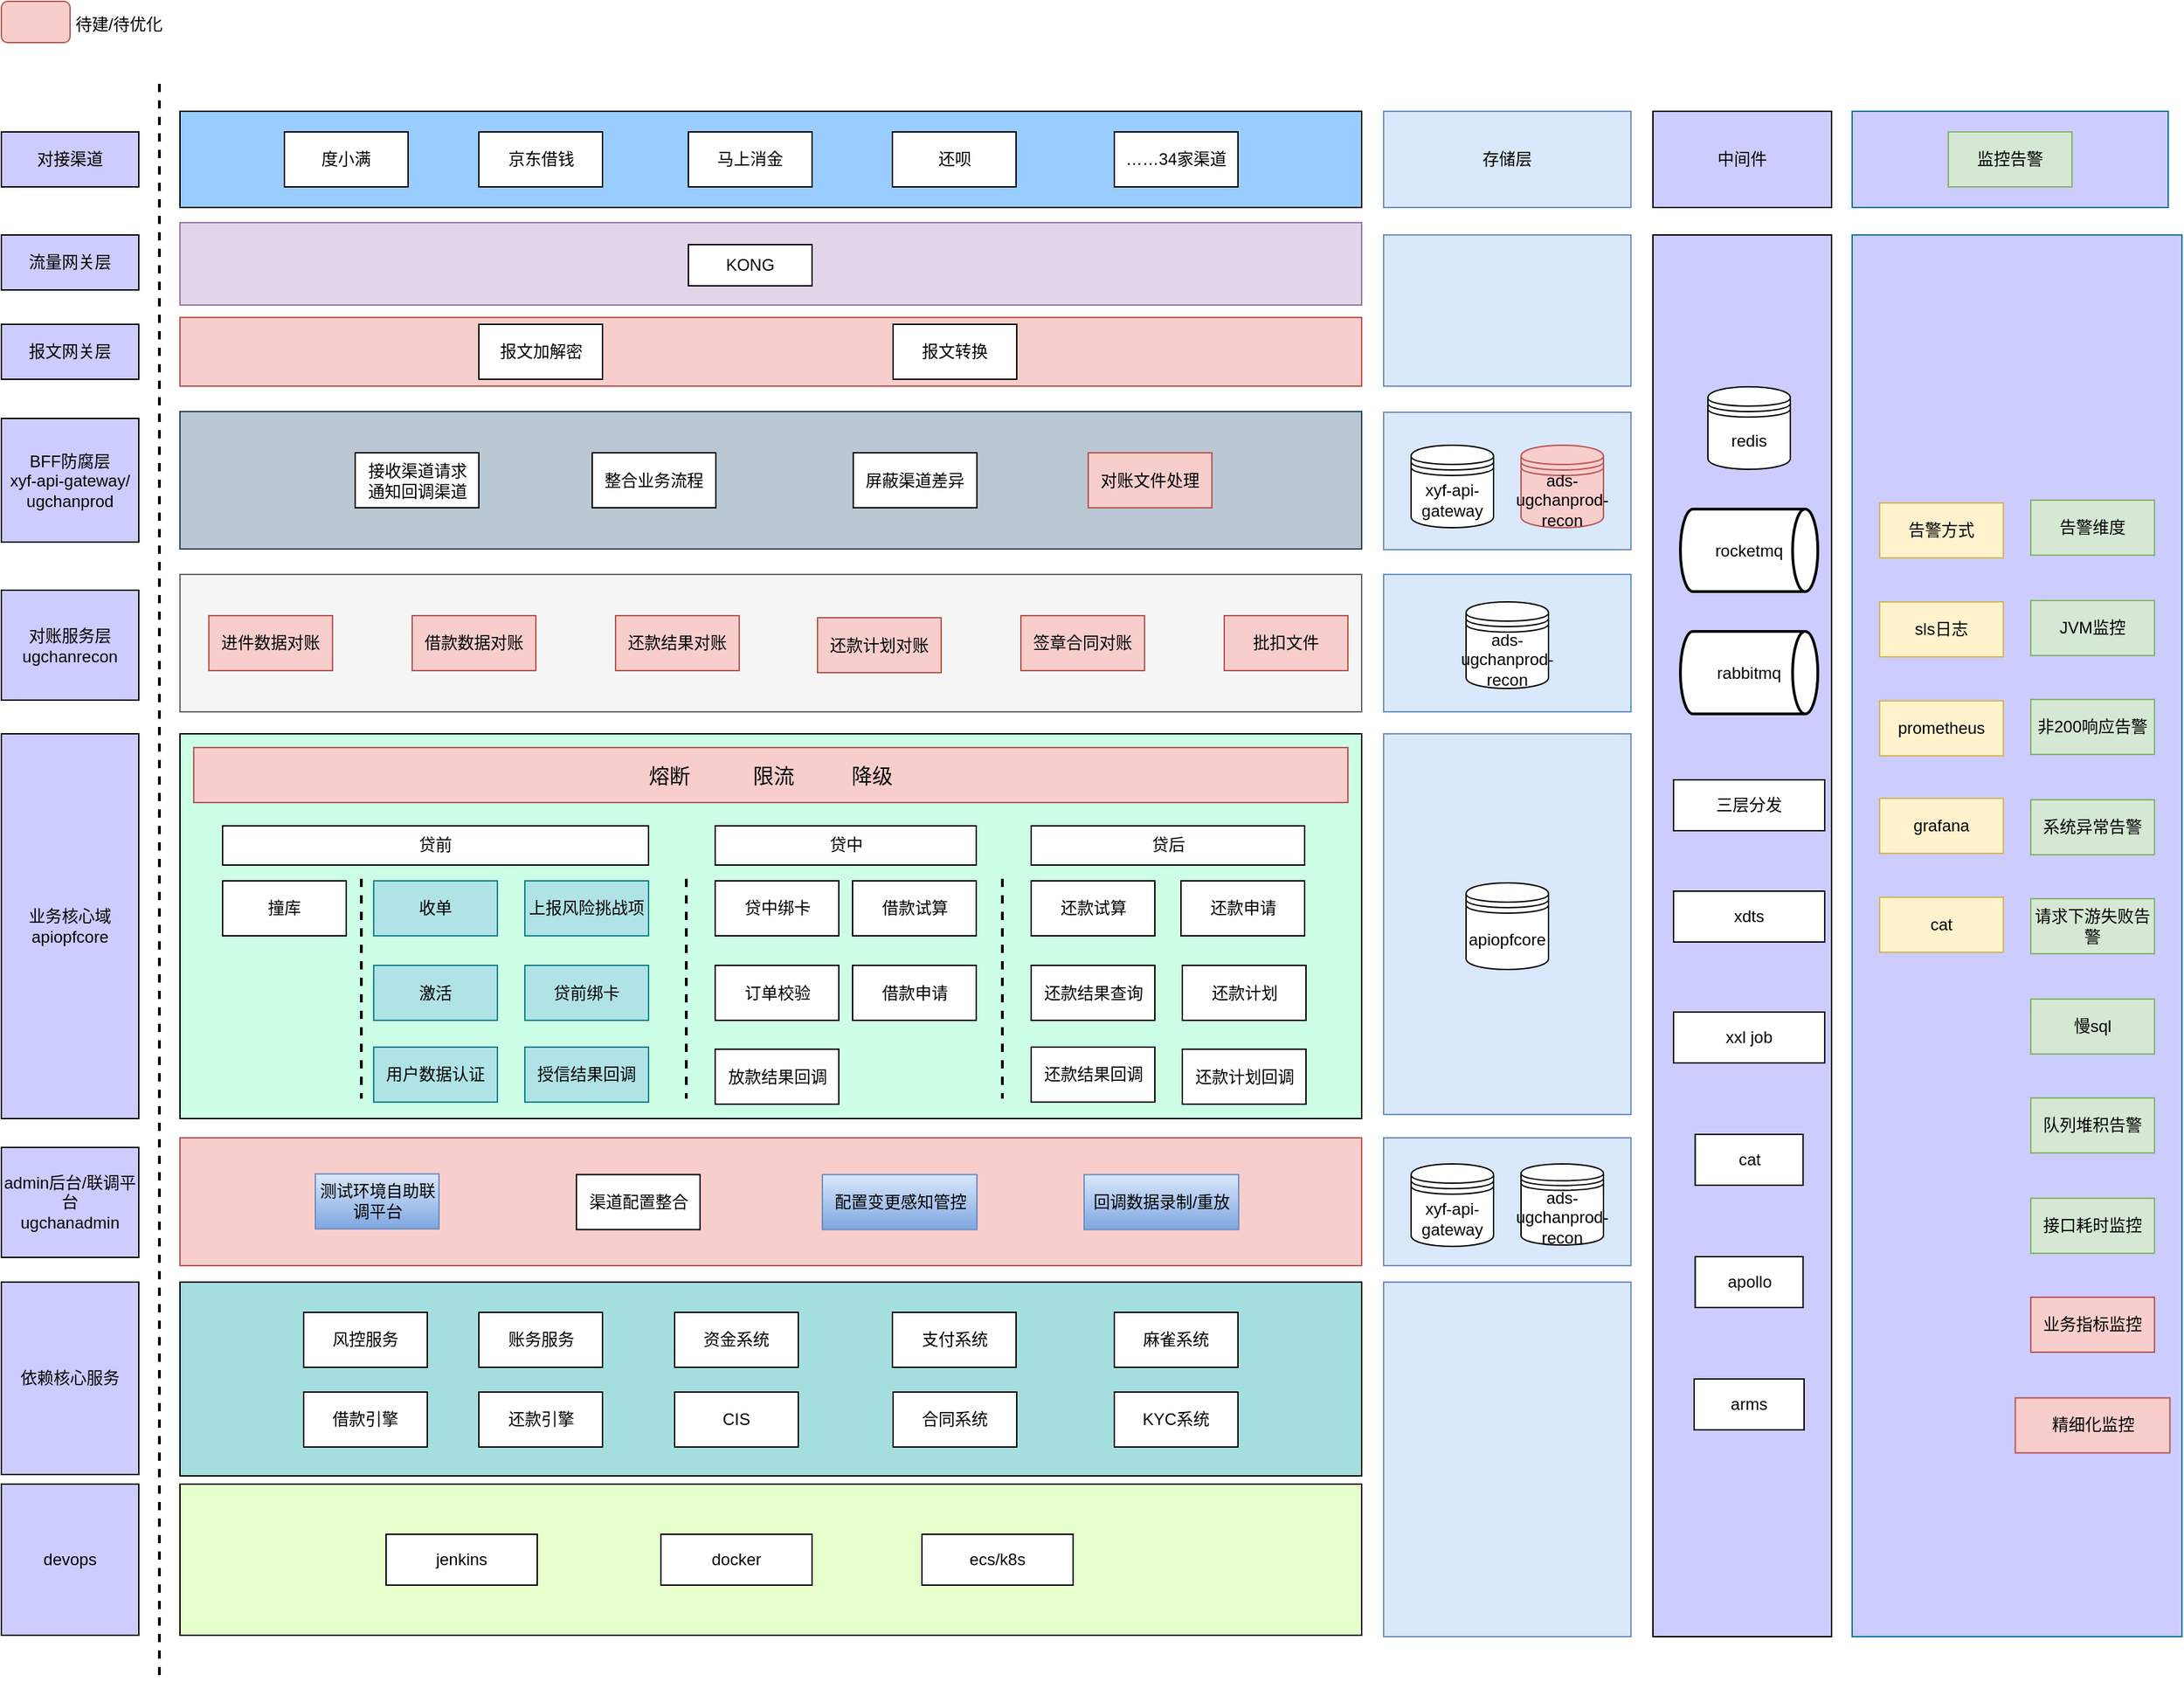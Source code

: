 <mxfile version="24.8.4">
  <diagram name="第 1 页" id="qSHZ132XhwIVSCJFN-Bp">
    <mxGraphModel dx="2584" dy="1087" grid="1" gridSize="10" guides="1" tooltips="1" connect="1" arrows="1" fold="1" page="1" pageScale="1" pageWidth="827" pageHeight="1169" math="0" shadow="0">
      <root>
        <mxCell id="0" />
        <mxCell id="1" parent="0" />
        <mxCell id="1Qo5zKgvzGwFc_g5c8-L-2" value="" style="rounded=0;whiteSpace=wrap;html=1;fillColor=#99CCFF;" parent="1" vertex="1">
          <mxGeometry x="-150" y="300" width="860" height="70" as="geometry" />
        </mxCell>
        <mxCell id="1Qo5zKgvzGwFc_g5c8-L-3" value="度小满" style="rounded=0;whiteSpace=wrap;html=1;" parent="1" vertex="1">
          <mxGeometry x="-74" y="315" width="90" height="40" as="geometry" />
        </mxCell>
        <mxCell id="1Qo5zKgvzGwFc_g5c8-L-4" value="京东借钱" style="rounded=0;whiteSpace=wrap;html=1;" parent="1" vertex="1">
          <mxGeometry x="67.5" y="315" width="90" height="40" as="geometry" />
        </mxCell>
        <mxCell id="1Qo5zKgvzGwFc_g5c8-L-6" value="" style="endArrow=none;dashed=1;html=1;rounded=0;strokeWidth=2;" parent="1" edge="1">
          <mxGeometry width="50" height="50" relative="1" as="geometry">
            <mxPoint x="-165" y="280" as="sourcePoint" />
            <mxPoint x="-165" y="1440" as="targetPoint" />
          </mxGeometry>
        </mxCell>
        <mxCell id="1Qo5zKgvzGwFc_g5c8-L-7" value="BFF防腐层 &lt;br&gt;xyf-api-gateway/&lt;div&gt;ugchanprod&lt;/div&gt;" style="rounded=0;whiteSpace=wrap;html=1;fillColor=#CCCCFF;" parent="1" vertex="1">
          <mxGeometry x="-280" y="523.5" width="100" height="90" as="geometry" />
        </mxCell>
        <mxCell id="1Qo5zKgvzGwFc_g5c8-L-8" value="" style="rounded=0;whiteSpace=wrap;html=1;fillColor=#bac8d3;strokeColor=#23445d;" parent="1" vertex="1">
          <mxGeometry x="-150" y="518.5" width="860" height="100" as="geometry" />
        </mxCell>
        <mxCell id="1Qo5zKgvzGwFc_g5c8-L-10" value="&lt;div&gt;业务核心域&lt;/div&gt;apiopfcore" style="rounded=0;whiteSpace=wrap;html=1;fillColor=#CCCCFF;" parent="1" vertex="1">
          <mxGeometry x="-280" y="753" width="100" height="280" as="geometry" />
        </mxCell>
        <mxCell id="1Qo5zKgvzGwFc_g5c8-L-11" value="" style="rounded=0;whiteSpace=wrap;html=1;fillColor=#CCCCFF;strokeColor=#10739e;" parent="1" vertex="1">
          <mxGeometry x="1067" y="300" width="230" height="70" as="geometry" />
        </mxCell>
        <mxCell id="1Qo5zKgvzGwFc_g5c8-L-12" value="监控告警" style="rounded=0;whiteSpace=wrap;html=1;fillColor=#d5e8d4;strokeColor=#82b366;" parent="1" vertex="1">
          <mxGeometry x="1137" y="315" width="90" height="40" as="geometry" />
        </mxCell>
        <mxCell id="1Qo5zKgvzGwFc_g5c8-L-13" value="" style="rounded=0;whiteSpace=wrap;html=1;fillColor=#CCFFE6;" parent="1" vertex="1">
          <mxGeometry x="-150" y="753" width="860" height="280" as="geometry" />
        </mxCell>
        <mxCell id="1Qo5zKgvzGwFc_g5c8-L-14" value="" style="rounded=0;whiteSpace=wrap;html=1;fillColor=#CCCCFF;strokeColor=#10739e;" parent="1" vertex="1">
          <mxGeometry x="1067" y="390" width="240" height="1020" as="geometry" />
        </mxCell>
        <mxCell id="1Qo5zKgvzGwFc_g5c8-L-15" value="收单" style="rounded=0;whiteSpace=wrap;html=1;fillColor=#b0e3e6;strokeColor=#0e8088;" parent="1" vertex="1">
          <mxGeometry x="-9" y="860" width="90" height="40" as="geometry" />
        </mxCell>
        <mxCell id="1Qo5zKgvzGwFc_g5c8-L-16" value="上报风险挑战项" style="rounded=0;whiteSpace=wrap;html=1;fillColor=#b0e3e6;strokeColor=#0e8088;" parent="1" vertex="1">
          <mxGeometry x="101" y="860" width="90" height="40" as="geometry" />
        </mxCell>
        <mxCell id="1Qo5zKgvzGwFc_g5c8-L-17" value="激活" style="rounded=0;whiteSpace=wrap;html=1;fillColor=#b0e3e6;strokeColor=#0e8088;" parent="1" vertex="1">
          <mxGeometry x="-9" y="921.5" width="90" height="40" as="geometry" />
        </mxCell>
        <mxCell id="1Qo5zKgvzGwFc_g5c8-L-18" value="贷前绑卡" style="rounded=0;whiteSpace=wrap;html=1;fillColor=#b0e3e6;strokeColor=#0e8088;" parent="1" vertex="1">
          <mxGeometry x="101" y="921.5" width="90" height="40" as="geometry" />
        </mxCell>
        <mxCell id="1Qo5zKgvzGwFc_g5c8-L-19" value="sls日志" style="rounded=0;whiteSpace=wrap;html=1;fillColor=#fff2cc;strokeColor=#d6b656;" parent="1" vertex="1">
          <mxGeometry x="1087" y="657" width="90" height="40" as="geometry" />
        </mxCell>
        <mxCell id="1Qo5zKgvzGwFc_g5c8-L-20" value="非200响应告警" style="rounded=0;whiteSpace=wrap;html=1;fillColor=#d5e8d4;strokeColor=#82b366;" parent="1" vertex="1">
          <mxGeometry x="1197" y="728" width="90" height="40" as="geometry" />
        </mxCell>
        <mxCell id="1Qo5zKgvzGwFc_g5c8-L-21" value="请求下游失败告警" style="rounded=0;whiteSpace=wrap;html=1;fillColor=#d5e8d4;strokeColor=#82b366;" parent="1" vertex="1">
          <mxGeometry x="1197" y="873" width="90" height="40" as="geometry" />
        </mxCell>
        <mxCell id="1Qo5zKgvzGwFc_g5c8-L-22" value="prometheus" style="rounded=0;whiteSpace=wrap;html=1;fillColor=#fff2cc;strokeColor=#d6b656;" parent="1" vertex="1">
          <mxGeometry x="1087" y="729" width="90" height="40" as="geometry" />
        </mxCell>
        <mxCell id="1Qo5zKgvzGwFc_g5c8-L-23" value="grafana" style="rounded=0;whiteSpace=wrap;html=1;fillColor=#fff2cc;strokeColor=#d6b656;" parent="1" vertex="1">
          <mxGeometry x="1087" y="800" width="90" height="40" as="geometry" />
        </mxCell>
        <mxCell id="1Qo5zKgvzGwFc_g5c8-L-24" value="cat" style="rounded=0;whiteSpace=wrap;html=1;fillColor=#fff2cc;strokeColor=#d6b656;" parent="1" vertex="1">
          <mxGeometry x="1087" y="872" width="90" height="40" as="geometry" />
        </mxCell>
        <mxCell id="1Qo5zKgvzGwFc_g5c8-L-25" value="慢sql" style="rounded=0;whiteSpace=wrap;html=1;fillColor=#d5e8d4;strokeColor=#82b366;" parent="1" vertex="1">
          <mxGeometry x="1197" y="946" width="90" height="40" as="geometry" />
        </mxCell>
        <mxCell id="1Qo5zKgvzGwFc_g5c8-L-26" value="队列堆积告警" style="rounded=0;whiteSpace=wrap;html=1;fillColor=#d5e8d4;strokeColor=#82b366;" parent="1" vertex="1">
          <mxGeometry x="1197" y="1018" width="90" height="40" as="geometry" />
        </mxCell>
        <mxCell id="1Qo5zKgvzGwFc_g5c8-L-27" value="中间件" style="rounded=0;whiteSpace=wrap;html=1;fillColor=#CCCCFF;" parent="1" vertex="1">
          <mxGeometry x="922" y="300" width="130" height="70" as="geometry" />
        </mxCell>
        <mxCell id="1Qo5zKgvzGwFc_g5c8-L-29" value="" style="rounded=0;whiteSpace=wrap;html=1;fillColor=#CCCCFF;" parent="1" vertex="1">
          <mxGeometry x="922" y="390" width="130" height="1020" as="geometry" />
        </mxCell>
        <mxCell id="1Qo5zKgvzGwFc_g5c8-L-30" value="依赖核心服务" style="rounded=0;whiteSpace=wrap;html=1;fillColor=#CCCCFF;" parent="1" vertex="1">
          <mxGeometry x="-280" y="1152" width="100" height="140" as="geometry" />
        </mxCell>
        <mxCell id="1Qo5zKgvzGwFc_g5c8-L-31" value="" style="rounded=0;whiteSpace=wrap;html=1;fillColor=#A5DEDF;" parent="1" vertex="1">
          <mxGeometry x="-150" y="1152" width="860" height="141" as="geometry" />
        </mxCell>
        <mxCell id="1Qo5zKgvzGwFc_g5c8-L-34" value="devops" style="rounded=0;whiteSpace=wrap;html=1;fillColor=#CCCCFF;" parent="1" vertex="1">
          <mxGeometry x="-280" y="1299" width="100" height="110" as="geometry" />
        </mxCell>
        <mxCell id="1Qo5zKgvzGwFc_g5c8-L-35" value="" style="rounded=0;whiteSpace=wrap;html=1;fillColor=#E6FFCC;" parent="1" vertex="1">
          <mxGeometry x="-150" y="1299" width="860" height="110" as="geometry" />
        </mxCell>
        <mxCell id="1Qo5zKgvzGwFc_g5c8-L-36" value="jenkins" style="rounded=0;whiteSpace=wrap;html=1;" parent="1" vertex="1">
          <mxGeometry y="1335.5" width="110" height="37" as="geometry" />
        </mxCell>
        <mxCell id="1Qo5zKgvzGwFc_g5c8-L-37" value="ecs/k8s" style="rounded=0;whiteSpace=wrap;html=1;" parent="1" vertex="1">
          <mxGeometry x="390" y="1335.5" width="110" height="37" as="geometry" />
        </mxCell>
        <mxCell id="1Qo5zKgvzGwFc_g5c8-L-38" value="贷中绑卡" style="rounded=0;whiteSpace=wrap;html=1;" parent="1" vertex="1">
          <mxGeometry x="239.5" y="860" width="90" height="40" as="geometry" />
        </mxCell>
        <mxCell id="1Qo5zKgvzGwFc_g5c8-L-39" value="接口耗时监控" style="rounded=0;whiteSpace=wrap;html=1;fillColor=#d5e8d4;strokeColor=#82b366;" parent="1" vertex="1">
          <mxGeometry x="1197" y="1091" width="90" height="40" as="geometry" />
        </mxCell>
        <mxCell id="1Qo5zKgvzGwFc_g5c8-L-40" value="系统异常告警" style="rounded=0;whiteSpace=wrap;html=1;fillColor=#d5e8d4;strokeColor=#82b366;" parent="1" vertex="1">
          <mxGeometry x="1197" y="801" width="90" height="40" as="geometry" />
        </mxCell>
        <mxCell id="1Qo5zKgvzGwFc_g5c8-L-41" value="redis" style="shape=datastore;whiteSpace=wrap;html=1;" parent="1" vertex="1">
          <mxGeometry x="962" y="500.5" width="60" height="60" as="geometry" />
        </mxCell>
        <mxCell id="1Qo5zKgvzGwFc_g5c8-L-42" value="风控服务" style="rounded=0;whiteSpace=wrap;html=1;" parent="1" vertex="1">
          <mxGeometry x="-60" y="1174" width="90" height="40" as="geometry" />
        </mxCell>
        <mxCell id="1Qo5zKgvzGwFc_g5c8-L-43" value="资金系统" style="rounded=0;whiteSpace=wrap;html=1;" parent="1" vertex="1">
          <mxGeometry x="210" y="1174" width="90" height="40" as="geometry" />
        </mxCell>
        <mxCell id="1Qo5zKgvzGwFc_g5c8-L-44" value="支付系统" style="rounded=0;whiteSpace=wrap;html=1;" parent="1" vertex="1">
          <mxGeometry x="368.5" y="1174" width="90" height="40" as="geometry" />
        </mxCell>
        <mxCell id="1Qo5zKgvzGwFc_g5c8-L-45" value="麻雀系统" style="rounded=0;whiteSpace=wrap;html=1;" parent="1" vertex="1">
          <mxGeometry x="530" y="1174" width="90" height="40" as="geometry" />
        </mxCell>
        <mxCell id="1Qo5zKgvzGwFc_g5c8-L-46" value="借款引擎" style="rounded=0;whiteSpace=wrap;html=1;" parent="1" vertex="1">
          <mxGeometry x="-60" y="1232" width="90" height="40" as="geometry" />
        </mxCell>
        <mxCell id="1Qo5zKgvzGwFc_g5c8-L-47" value="账务服务" style="rounded=0;whiteSpace=wrap;html=1;" parent="1" vertex="1">
          <mxGeometry x="67.5" y="1174" width="90" height="40" as="geometry" />
        </mxCell>
        <mxCell id="1Qo5zKgvzGwFc_g5c8-L-48" value="还款引擎" style="rounded=0;whiteSpace=wrap;html=1;" parent="1" vertex="1">
          <mxGeometry x="67.5" y="1232" width="90" height="40" as="geometry" />
        </mxCell>
        <mxCell id="1Qo5zKgvzGwFc_g5c8-L-49" value="业务指标监控" style="rounded=0;whiteSpace=wrap;html=1;fillColor=#f8cecc;strokeColor=#b85450;" parent="1" vertex="1">
          <mxGeometry x="1197" y="1163" width="90" height="40" as="geometry" />
        </mxCell>
        <mxCell id="1Qo5zKgvzGwFc_g5c8-L-50" value="JVM监控" style="rounded=0;whiteSpace=wrap;html=1;fillColor=#d5e8d4;strokeColor=#82b366;" parent="1" vertex="1">
          <mxGeometry x="1197" y="656" width="90" height="40" as="geometry" />
        </mxCell>
        <mxCell id="1Qo5zKgvzGwFc_g5c8-L-51" value="对接渠道" style="rounded=0;whiteSpace=wrap;html=1;fillColor=#CCCCFF;" parent="1" vertex="1">
          <mxGeometry x="-280" y="315" width="100" height="40" as="geometry" />
        </mxCell>
        <mxCell id="1Qo5zKgvzGwFc_g5c8-L-52" value="告警方式" style="rounded=0;whiteSpace=wrap;html=1;fillColor=#fff2cc;strokeColor=#d6b656;" parent="1" vertex="1">
          <mxGeometry x="1087" y="585" width="90" height="40" as="geometry" />
        </mxCell>
        <mxCell id="1Qo5zKgvzGwFc_g5c8-L-53" value="告警维度" style="rounded=0;whiteSpace=wrap;html=1;fillColor=#d5e8d4;strokeColor=#82b366;" parent="1" vertex="1">
          <mxGeometry x="1197" y="583" width="90" height="40" as="geometry" />
        </mxCell>
        <mxCell id="1Qo5zKgvzGwFc_g5c8-L-54" value="马上消金" style="rounded=0;whiteSpace=wrap;html=1;" parent="1" vertex="1">
          <mxGeometry x="220" y="315" width="90" height="40" as="geometry" />
        </mxCell>
        <mxCell id="1Qo5zKgvzGwFc_g5c8-L-55" value="……34家渠道" style="rounded=0;whiteSpace=wrap;html=1;" parent="1" vertex="1">
          <mxGeometry x="530" y="315" width="90" height="40" as="geometry" />
        </mxCell>
        <mxCell id="1Qo5zKgvzGwFc_g5c8-L-56" value="接收渠道请求&lt;br&gt;通知回调渠道" style="rounded=0;whiteSpace=wrap;html=1;" parent="1" vertex="1">
          <mxGeometry x="-22.5" y="548.5" width="90" height="40" as="geometry" />
        </mxCell>
        <mxCell id="1Qo5zKgvzGwFc_g5c8-L-57" value="整合业务流程" style="rounded=0;whiteSpace=wrap;html=1;" parent="1" vertex="1">
          <mxGeometry x="150" y="548.5" width="90" height="40" as="geometry" />
        </mxCell>
        <mxCell id="1Qo5zKgvzGwFc_g5c8-L-58" value="屏蔽渠道差异" style="rounded=0;whiteSpace=wrap;html=1;" parent="1" vertex="1">
          <mxGeometry x="340" y="548.5" width="90" height="40" as="geometry" />
        </mxCell>
        <mxCell id="1Qo5zKgvzGwFc_g5c8-L-59" value="对账文件处理" style="rounded=0;whiteSpace=wrap;html=1;fillColor=#f8cecc;strokeColor=#b85450;" parent="1" vertex="1">
          <mxGeometry x="511" y="548.5" width="90" height="40" as="geometry" />
        </mxCell>
        <mxCell id="1Qo5zKgvzGwFc_g5c8-L-60" value="xxl job" style="rounded=0;whiteSpace=wrap;html=1;" parent="1" vertex="1">
          <mxGeometry x="937" y="955.5" width="110" height="37" as="geometry" />
        </mxCell>
        <mxCell id="1Qo5zKgvzGwFc_g5c8-L-61" value="rocketmq" style="strokeWidth=2;html=1;shape=mxgraph.flowchart.direct_data;whiteSpace=wrap;" parent="1" vertex="1">
          <mxGeometry x="942" y="589.5" width="100" height="60" as="geometry" />
        </mxCell>
        <mxCell id="1Qo5zKgvzGwFc_g5c8-L-62" value="CIS" style="rounded=0;whiteSpace=wrap;html=1;" parent="1" vertex="1">
          <mxGeometry x="210" y="1232" width="90" height="40" as="geometry" />
        </mxCell>
        <mxCell id="1Qo5zKgvzGwFc_g5c8-L-63" value="合同系统" style="rounded=0;whiteSpace=wrap;html=1;" parent="1" vertex="1">
          <mxGeometry x="369" y="1232" width="90" height="40" as="geometry" />
        </mxCell>
        <mxCell id="1Qo5zKgvzGwFc_g5c8-L-64" value="KYC系统" style="rounded=0;whiteSpace=wrap;html=1;" parent="1" vertex="1">
          <mxGeometry x="530" y="1232" width="90" height="40" as="geometry" />
        </mxCell>
        <mxCell id="1Qo5zKgvzGwFc_g5c8-L-65" value="订单校验" style="rounded=0;whiteSpace=wrap;html=1;" parent="1" vertex="1">
          <mxGeometry x="239.5" y="921.5" width="90" height="40" as="geometry" />
        </mxCell>
        <mxCell id="1Qo5zKgvzGwFc_g5c8-L-66" value="借款试算" style="rounded=0;whiteSpace=wrap;html=1;" parent="1" vertex="1">
          <mxGeometry x="339.5" y="860" width="90" height="40" as="geometry" />
        </mxCell>
        <mxCell id="1Qo5zKgvzGwFc_g5c8-L-67" value="还款申请" style="rounded=0;whiteSpace=wrap;html=1;" parent="1" vertex="1">
          <mxGeometry x="578.5" y="860" width="90" height="40" as="geometry" />
        </mxCell>
        <mxCell id="1Qo5zKgvzGwFc_g5c8-L-68" value="还款计划" style="rounded=0;whiteSpace=wrap;html=1;" parent="1" vertex="1">
          <mxGeometry x="579.5" y="921.5" width="90" height="40" as="geometry" />
        </mxCell>
        <mxCell id="1Qo5zKgvzGwFc_g5c8-L-69" value="撞库" style="rounded=0;whiteSpace=wrap;html=1;" parent="1" vertex="1">
          <mxGeometry x="-119" y="860" width="90" height="40" as="geometry" />
        </mxCell>
        <mxCell id="1Qo5zKgvzGwFc_g5c8-L-70" value="借款申请" style="rounded=0;whiteSpace=wrap;html=1;" parent="1" vertex="1">
          <mxGeometry x="339.5" y="921.5" width="90" height="40" as="geometry" />
        </mxCell>
        <mxCell id="1Qo5zKgvzGwFc_g5c8-L-71" value="还款试算" style="rounded=0;whiteSpace=wrap;html=1;" parent="1" vertex="1">
          <mxGeometry x="469.5" y="860" width="90" height="40" as="geometry" />
        </mxCell>
        <mxCell id="1Qo5zKgvzGwFc_g5c8-L-72" value="" style="endArrow=none;dashed=1;html=1;rounded=0;strokeWidth=2;" parent="1" edge="1">
          <mxGeometry width="50" height="50" relative="1" as="geometry">
            <mxPoint x="-18" y="858.5" as="sourcePoint" />
            <mxPoint x="-18" y="1018.5" as="targetPoint" />
          </mxGeometry>
        </mxCell>
        <mxCell id="1Qo5zKgvzGwFc_g5c8-L-73" value="" style="endArrow=none;dashed=1;html=1;rounded=0;strokeWidth=2;" parent="1" edge="1">
          <mxGeometry width="50" height="50" relative="1" as="geometry">
            <mxPoint x="218.5" y="858.5" as="sourcePoint" />
            <mxPoint x="218.5" y="1018.5" as="targetPoint" />
          </mxGeometry>
        </mxCell>
        <mxCell id="1Qo5zKgvzGwFc_g5c8-L-74" value="" style="endArrow=none;dashed=1;html=1;rounded=0;strokeWidth=2;" parent="1" edge="1">
          <mxGeometry width="50" height="50" relative="1" as="geometry">
            <mxPoint x="448.5" y="858.5" as="sourcePoint" />
            <mxPoint x="448.5" y="1018.5" as="targetPoint" />
          </mxGeometry>
        </mxCell>
        <mxCell id="1Qo5zKgvzGwFc_g5c8-L-76" value="" style="shape=image;verticalLabelPosition=bottom;labelBackgroundColor=default;verticalAlign=top;aspect=fixed;imageAspect=0;image=https://miro.medium.com/v2/resize:fit:800/1*XE0ObomSZ6cwRHKNZ751Vg.png;" parent="1" vertex="1">
          <mxGeometry x="942" y="1241.5" width="100" height="34.75" as="geometry" />
        </mxCell>
        <mxCell id="1Qo5zKgvzGwFc_g5c8-L-78" value="" style="rounded=0;whiteSpace=wrap;html=1;fillColor=#e1d5e7;strokeColor=#9673a6;" parent="1" vertex="1">
          <mxGeometry x="-150" y="381" width="860" height="60" as="geometry" />
        </mxCell>
        <mxCell id="1Qo5zKgvzGwFc_g5c8-L-79" value="流量网关层" style="rounded=0;whiteSpace=wrap;html=1;fillColor=#CCCCFF;" parent="1" vertex="1">
          <mxGeometry x="-280" y="390" width="100" height="40" as="geometry" />
        </mxCell>
        <mxCell id="1Qo5zKgvzGwFc_g5c8-L-80" value="KONG" style="rounded=0;whiteSpace=wrap;html=1;" parent="1" vertex="1">
          <mxGeometry x="220" y="397" width="90" height="30" as="geometry" />
        </mxCell>
        <mxCell id="1Qo5zKgvzGwFc_g5c8-L-81" value="还款结果查询" style="rounded=0;whiteSpace=wrap;html=1;" parent="1" vertex="1">
          <mxGeometry x="469.5" y="921.5" width="90" height="40" as="geometry" />
        </mxCell>
        <mxCell id="1Qo5zKgvzGwFc_g5c8-L-82" value="熔断&amp;nbsp; &amp;nbsp; &amp;nbsp; &amp;nbsp; &amp;nbsp; &amp;nbsp;限流&amp;nbsp; &amp;nbsp; &amp;nbsp; &amp;nbsp; &amp;nbsp; 降级" style="rounded=0;whiteSpace=wrap;html=1;fillColor=#f8cecc;strokeColor=#b85450;fontSize=15;" parent="1" vertex="1">
          <mxGeometry x="-140" y="763" width="840" height="40" as="geometry" />
        </mxCell>
        <mxCell id="1Qo5zKgvzGwFc_g5c8-L-83" value="用户数据认证" style="rounded=0;whiteSpace=wrap;html=1;fillColor=#b0e3e6;strokeColor=#0e8088;" parent="1" vertex="1">
          <mxGeometry x="-9" y="981" width="90" height="40" as="geometry" />
        </mxCell>
        <mxCell id="1Qo5zKgvzGwFc_g5c8-L-84" value="docker" style="rounded=0;whiteSpace=wrap;html=1;" parent="1" vertex="1">
          <mxGeometry x="200" y="1335.5" width="110" height="37" as="geometry" />
        </mxCell>
        <mxCell id="1Qo5zKgvzGwFc_g5c8-L-85" value="arms" style="rounded=0;whiteSpace=wrap;html=1;" parent="1" vertex="1">
          <mxGeometry x="952" y="1222.5" width="80" height="37" as="geometry" />
        </mxCell>
        <mxCell id="1Qo5zKgvzGwFc_g5c8-L-86" value="apollo" style="rounded=0;whiteSpace=wrap;html=1;" parent="1" vertex="1">
          <mxGeometry x="952.75" y="1133.5" width="78.5" height="37" as="geometry" />
        </mxCell>
        <mxCell id="1Qo5zKgvzGwFc_g5c8-L-87" value="cat" style="rounded=0;whiteSpace=wrap;html=1;" parent="1" vertex="1">
          <mxGeometry x="952.75" y="1044.5" width="78.5" height="37" as="geometry" />
        </mxCell>
        <mxCell id="1Qo5zKgvzGwFc_g5c8-L-88" value="还呗" style="rounded=0;whiteSpace=wrap;html=1;" parent="1" vertex="1">
          <mxGeometry x="368.5" y="315" width="90" height="40" as="geometry" />
        </mxCell>
        <mxCell id="1Qo5zKgvzGwFc_g5c8-L-89" value="存储层" style="rounded=0;whiteSpace=wrap;html=1;fillColor=#dae8fc;strokeColor=#6c8ebf;" parent="1" vertex="1">
          <mxGeometry x="726" y="300" width="180" height="70" as="geometry" />
        </mxCell>
        <mxCell id="1Qo5zKgvzGwFc_g5c8-L-90" value="" style="rounded=0;whiteSpace=wrap;html=1;fillColor=#dae8fc;strokeColor=#6c8ebf;" parent="1" vertex="1">
          <mxGeometry x="726" y="519" width="180" height="100" as="geometry" />
        </mxCell>
        <mxCell id="1Qo5zKgvzGwFc_g5c8-L-91" value="报文网关层" style="rounded=0;whiteSpace=wrap;html=1;fillColor=#CCCCFF;" parent="1" vertex="1">
          <mxGeometry x="-280" y="455" width="100" height="40" as="geometry" />
        </mxCell>
        <mxCell id="1Qo5zKgvzGwFc_g5c8-L-92" value="" style="rounded=0;whiteSpace=wrap;html=1;fillColor=#f8cecc;strokeColor=#b85450;" parent="1" vertex="1">
          <mxGeometry x="-150" y="450" width="860" height="50" as="geometry" />
        </mxCell>
        <mxCell id="1Qo5zKgvzGwFc_g5c8-L-93" value="报文加解密" style="rounded=0;whiteSpace=wrap;html=1;" parent="1" vertex="1">
          <mxGeometry x="67.5" y="455" width="90" height="40" as="geometry" />
        </mxCell>
        <mxCell id="1Qo5zKgvzGwFc_g5c8-L-94" value="报文转换" style="rounded=0;whiteSpace=wrap;html=1;" parent="1" vertex="1">
          <mxGeometry x="369" y="455" width="90" height="40" as="geometry" />
        </mxCell>
        <mxCell id="1Qo5zKgvzGwFc_g5c8-L-96" value="" style="rounded=0;whiteSpace=wrap;html=1;fillColor=#f5f5f5;strokeColor=#666666;fontColor=#333333;" parent="1" vertex="1">
          <mxGeometry x="-150" y="637" width="860" height="100" as="geometry" />
        </mxCell>
        <mxCell id="1Qo5zKgvzGwFc_g5c8-L-97" value="&lt;div&gt;对账服务层&lt;/div&gt;&lt;div&gt;ugchanrecon&lt;/div&gt;" style="rounded=0;whiteSpace=wrap;html=1;fillColor=#CCCCFF;" parent="1" vertex="1">
          <mxGeometry x="-280" y="648.5" width="100" height="80" as="geometry" />
        </mxCell>
        <mxCell id="1Qo5zKgvzGwFc_g5c8-L-99" value="rabbitmq" style="strokeWidth=2;html=1;shape=mxgraph.flowchart.direct_data;whiteSpace=wrap;" parent="1" vertex="1">
          <mxGeometry x="942" y="678.5" width="100" height="60" as="geometry" />
        </mxCell>
        <mxCell id="1Qo5zKgvzGwFc_g5c8-L-101" value="三层分发" style="rounded=0;whiteSpace=wrap;html=1;" parent="1" vertex="1">
          <mxGeometry x="937" y="786.5" width="110" height="37" as="geometry" />
        </mxCell>
        <mxCell id="1Qo5zKgvzGwFc_g5c8-L-102" value="xdts" style="rounded=0;whiteSpace=wrap;html=1;" parent="1" vertex="1">
          <mxGeometry x="937" y="867.5" width="110" height="37" as="geometry" />
        </mxCell>
        <mxCell id="1Qo5zKgvzGwFc_g5c8-L-104" value="进件数据对账" style="rounded=0;whiteSpace=wrap;html=1;fillColor=#f8cecc;strokeColor=#b85450;" parent="1" vertex="1">
          <mxGeometry x="-129" y="667" width="90" height="40" as="geometry" />
        </mxCell>
        <mxCell id="1Qo5zKgvzGwFc_g5c8-L-105" value="借款数据对账" style="rounded=0;whiteSpace=wrap;html=1;fillColor=#f8cecc;strokeColor=#b85450;" parent="1" vertex="1">
          <mxGeometry x="19" y="667" width="90" height="40" as="geometry" />
        </mxCell>
        <mxCell id="1Qo5zKgvzGwFc_g5c8-L-107" value="还款计划对账" style="rounded=0;whiteSpace=wrap;html=1;fillColor=#f8cecc;strokeColor=#b85450;" parent="1" vertex="1">
          <mxGeometry x="314" y="668.5" width="90" height="40" as="geometry" />
        </mxCell>
        <mxCell id="1Qo5zKgvzGwFc_g5c8-L-108" value="还款结果对账" style="rounded=0;whiteSpace=wrap;html=1;fillColor=#f8cecc;strokeColor=#b85450;" parent="1" vertex="1">
          <mxGeometry x="167" y="667" width="90" height="40" as="geometry" />
        </mxCell>
        <mxCell id="1Qo5zKgvzGwFc_g5c8-L-109" value="" style="rounded=1;whiteSpace=wrap;html=1;fillColor=#f8cecc;strokeColor=#b85450;gradientColor=none;glass=0;shadow=0;" parent="1" vertex="1">
          <mxGeometry x="-280" y="220" width="50" height="30" as="geometry" />
        </mxCell>
        <mxCell id="1Qo5zKgvzGwFc_g5c8-L-110" value="&lt;span style=&quot;color: rgb(0, 0, 0); font-family: Helvetica; font-size: 12px; font-style: normal; font-variant-ligatures: normal; font-variant-caps: normal; font-weight: 400; letter-spacing: normal; orphans: 2; text-align: center; text-indent: 0px; text-transform: none; widows: 2; word-spacing: 0px; -webkit-text-stroke-width: 0px; white-space: normal; background-color: rgb(251, 251, 251); text-decoration-thickness: initial; text-decoration-style: initial; text-decoration-color: initial; display: inline !important; float: none;&quot;&gt;待建/待优化&lt;/span&gt;" style="text;whiteSpace=wrap;html=1;" parent="1" vertex="1">
          <mxGeometry x="-228" y="223" width="68" height="27" as="geometry" />
        </mxCell>
        <mxCell id="1Qo5zKgvzGwFc_g5c8-L-111" value="签章合同对账" style="rounded=0;whiteSpace=wrap;html=1;fillColor=#f8cecc;strokeColor=#b85450;" parent="1" vertex="1">
          <mxGeometry x="462" y="667" width="90" height="40" as="geometry" />
        </mxCell>
        <mxCell id="1Qo5zKgvzGwFc_g5c8-L-112" value="批扣文件" style="rounded=0;whiteSpace=wrap;html=1;fillColor=#f8cecc;strokeColor=#b85450;" parent="1" vertex="1">
          <mxGeometry x="610" y="667" width="90" height="40" as="geometry" />
        </mxCell>
        <mxCell id="1Qo5zKgvzGwFc_g5c8-L-113" value="admin后台/联调平台&lt;div&gt;ugchanadmin&lt;/div&gt;" style="rounded=0;whiteSpace=wrap;html=1;fillColor=#CCCCFF;" parent="1" vertex="1">
          <mxGeometry x="-280" y="1054" width="100" height="80" as="geometry" />
        </mxCell>
        <mxCell id="1Qo5zKgvzGwFc_g5c8-L-114" value="" style="rounded=0;whiteSpace=wrap;html=1;fillColor=#f8cecc;strokeColor=#b85450;" parent="1" vertex="1">
          <mxGeometry x="-150" y="1047" width="860" height="93" as="geometry" />
        </mxCell>
        <mxCell id="1Qo5zKgvzGwFc_g5c8-L-115" value="渠道配置整合" style="rounded=0;whiteSpace=wrap;html=1;" parent="1" vertex="1">
          <mxGeometry x="138.5" y="1073.75" width="90" height="40" as="geometry" />
        </mxCell>
        <mxCell id="1Qo5zKgvzGwFc_g5c8-L-116" value="配置变更感知管控" style="rounded=0;whiteSpace=wrap;html=1;fillColor=#dae8fc;strokeColor=#6c8ebf;gradientColor=#7ea6e0;" parent="1" vertex="1">
          <mxGeometry x="317.5" y="1073.75" width="112.5" height="40" as="geometry" />
        </mxCell>
        <mxCell id="1Qo5zKgvzGwFc_g5c8-L-117" value="xyf-api-gateway" style="shape=datastore;whiteSpace=wrap;html=1;" parent="1" vertex="1">
          <mxGeometry x="746" y="543" width="60" height="60" as="geometry" />
        </mxCell>
        <mxCell id="1Qo5zKgvzGwFc_g5c8-L-118" value="ads-ugchanprod-recon" style="shape=datastore;whiteSpace=wrap;html=1;fillColor=#f8cecc;strokeColor=#b85450;" parent="1" vertex="1">
          <mxGeometry x="826" y="543" width="60" height="60" as="geometry" />
        </mxCell>
        <mxCell id="1Qo5zKgvzGwFc_g5c8-L-119" value="" style="rounded=0;whiteSpace=wrap;html=1;fillColor=#dae8fc;strokeColor=#6c8ebf;" parent="1" vertex="1">
          <mxGeometry x="726" y="637" width="180" height="100" as="geometry" />
        </mxCell>
        <mxCell id="1Qo5zKgvzGwFc_g5c8-L-120" value="ads-ugchanprod-recon" style="shape=datastore;whiteSpace=wrap;html=1;" parent="1" vertex="1">
          <mxGeometry x="786" y="657" width="60" height="63" as="geometry" />
        </mxCell>
        <mxCell id="1Qo5zKgvzGwFc_g5c8-L-121" value="" style="rounded=0;whiteSpace=wrap;html=1;fillColor=#dae8fc;strokeColor=#6c8ebf;" parent="1" vertex="1">
          <mxGeometry x="726" y="390" width="180" height="110" as="geometry" />
        </mxCell>
        <mxCell id="1Qo5zKgvzGwFc_g5c8-L-122" value="贷前" style="rounded=0;whiteSpace=wrap;html=1;" parent="1" vertex="1">
          <mxGeometry x="-119" y="820" width="310" height="28.5" as="geometry" />
        </mxCell>
        <mxCell id="1Qo5zKgvzGwFc_g5c8-L-123" value="贷中" style="rounded=0;whiteSpace=wrap;html=1;" parent="1" vertex="1">
          <mxGeometry x="239.5" y="820" width="190" height="28.5" as="geometry" />
        </mxCell>
        <mxCell id="1Qo5zKgvzGwFc_g5c8-L-124" value="贷后" style="rounded=0;whiteSpace=wrap;html=1;" parent="1" vertex="1">
          <mxGeometry x="469.5" y="820" width="199" height="28.5" as="geometry" />
        </mxCell>
        <mxCell id="1Qo5zKgvzGwFc_g5c8-L-125" value="授信结果回调" style="rounded=0;whiteSpace=wrap;html=1;fillColor=#b0e3e6;strokeColor=#0e8088;" parent="1" vertex="1">
          <mxGeometry x="101" y="981" width="90" height="40" as="geometry" />
        </mxCell>
        <mxCell id="1Qo5zKgvzGwFc_g5c8-L-127" value="放款结果回调" style="rounded=0;whiteSpace=wrap;html=1;" parent="1" vertex="1">
          <mxGeometry x="239.5" y="982.5" width="90" height="40" as="geometry" />
        </mxCell>
        <mxCell id="1Qo5zKgvzGwFc_g5c8-L-128" value="还款结果回调" style="rounded=0;whiteSpace=wrap;html=1;" parent="1" vertex="1">
          <mxGeometry x="469.5" y="981" width="90" height="40" as="geometry" />
        </mxCell>
        <mxCell id="1Qo5zKgvzGwFc_g5c8-L-129" value="还款计划回调" style="rounded=0;whiteSpace=wrap;html=1;" parent="1" vertex="1">
          <mxGeometry x="579.5" y="982.5" width="90" height="40" as="geometry" />
        </mxCell>
        <mxCell id="1Qo5zKgvzGwFc_g5c8-L-130" value="回调数据录制/重放" style="rounded=0;whiteSpace=wrap;html=1;fillColor=#dae8fc;gradientColor=#7ea6e0;strokeColor=#6c8ebf;" parent="1" vertex="1">
          <mxGeometry x="508" y="1073.75" width="112.5" height="40" as="geometry" />
        </mxCell>
        <mxCell id="1Qo5zKgvzGwFc_g5c8-L-131" value="" style="rounded=0;whiteSpace=wrap;html=1;fillColor=#dae8fc;strokeColor=#6c8ebf;" parent="1" vertex="1">
          <mxGeometry x="726" y="753" width="180" height="277" as="geometry" />
        </mxCell>
        <mxCell id="1Qo5zKgvzGwFc_g5c8-L-132" value="apiopfcore" style="shape=datastore;whiteSpace=wrap;html=1;" parent="1" vertex="1">
          <mxGeometry x="786" y="861.5" width="60" height="63" as="geometry" />
        </mxCell>
        <mxCell id="1Qo5zKgvzGwFc_g5c8-L-133" value="" style="rounded=0;whiteSpace=wrap;html=1;fillColor=#dae8fc;strokeColor=#6c8ebf;" parent="1" vertex="1">
          <mxGeometry x="726" y="1047" width="180" height="93" as="geometry" />
        </mxCell>
        <mxCell id="1Qo5zKgvzGwFc_g5c8-L-134" value="xyf-api-gateway" style="shape=datastore;whiteSpace=wrap;html=1;" parent="1" vertex="1">
          <mxGeometry x="746" y="1066" width="60" height="60" as="geometry" />
        </mxCell>
        <mxCell id="1Qo5zKgvzGwFc_g5c8-L-135" value="ads-ugchanprod-recon" style="shape=datastore;whiteSpace=wrap;html=1;" parent="1" vertex="1">
          <mxGeometry x="826" y="1066" width="60" height="59" as="geometry" />
        </mxCell>
        <mxCell id="1Qo5zKgvzGwFc_g5c8-L-136" value="" style="rounded=0;whiteSpace=wrap;html=1;fillColor=#dae8fc;strokeColor=#6c8ebf;" parent="1" vertex="1">
          <mxGeometry x="726" y="1152" width="180" height="258" as="geometry" />
        </mxCell>
        <mxCell id="1Qo5zKgvzGwFc_g5c8-L-137" value="测试环境自助联调平台" style="rounded=0;whiteSpace=wrap;html=1;fillColor=#dae8fc;gradientColor=#7ea6e0;strokeColor=#6c8ebf;" parent="1" vertex="1">
          <mxGeometry x="-51.5" y="1073.25" width="90" height="40" as="geometry" />
        </mxCell>
        <mxCell id="lSLvYrjJkAtm0Q7YT46s-1" value="精细化监控" style="rounded=0;whiteSpace=wrap;html=1;fillColor=#f8cecc;strokeColor=#b85450;" vertex="1" parent="1">
          <mxGeometry x="1185.75" y="1236.25" width="112.5" height="40" as="geometry" />
        </mxCell>
      </root>
    </mxGraphModel>
  </diagram>
</mxfile>
